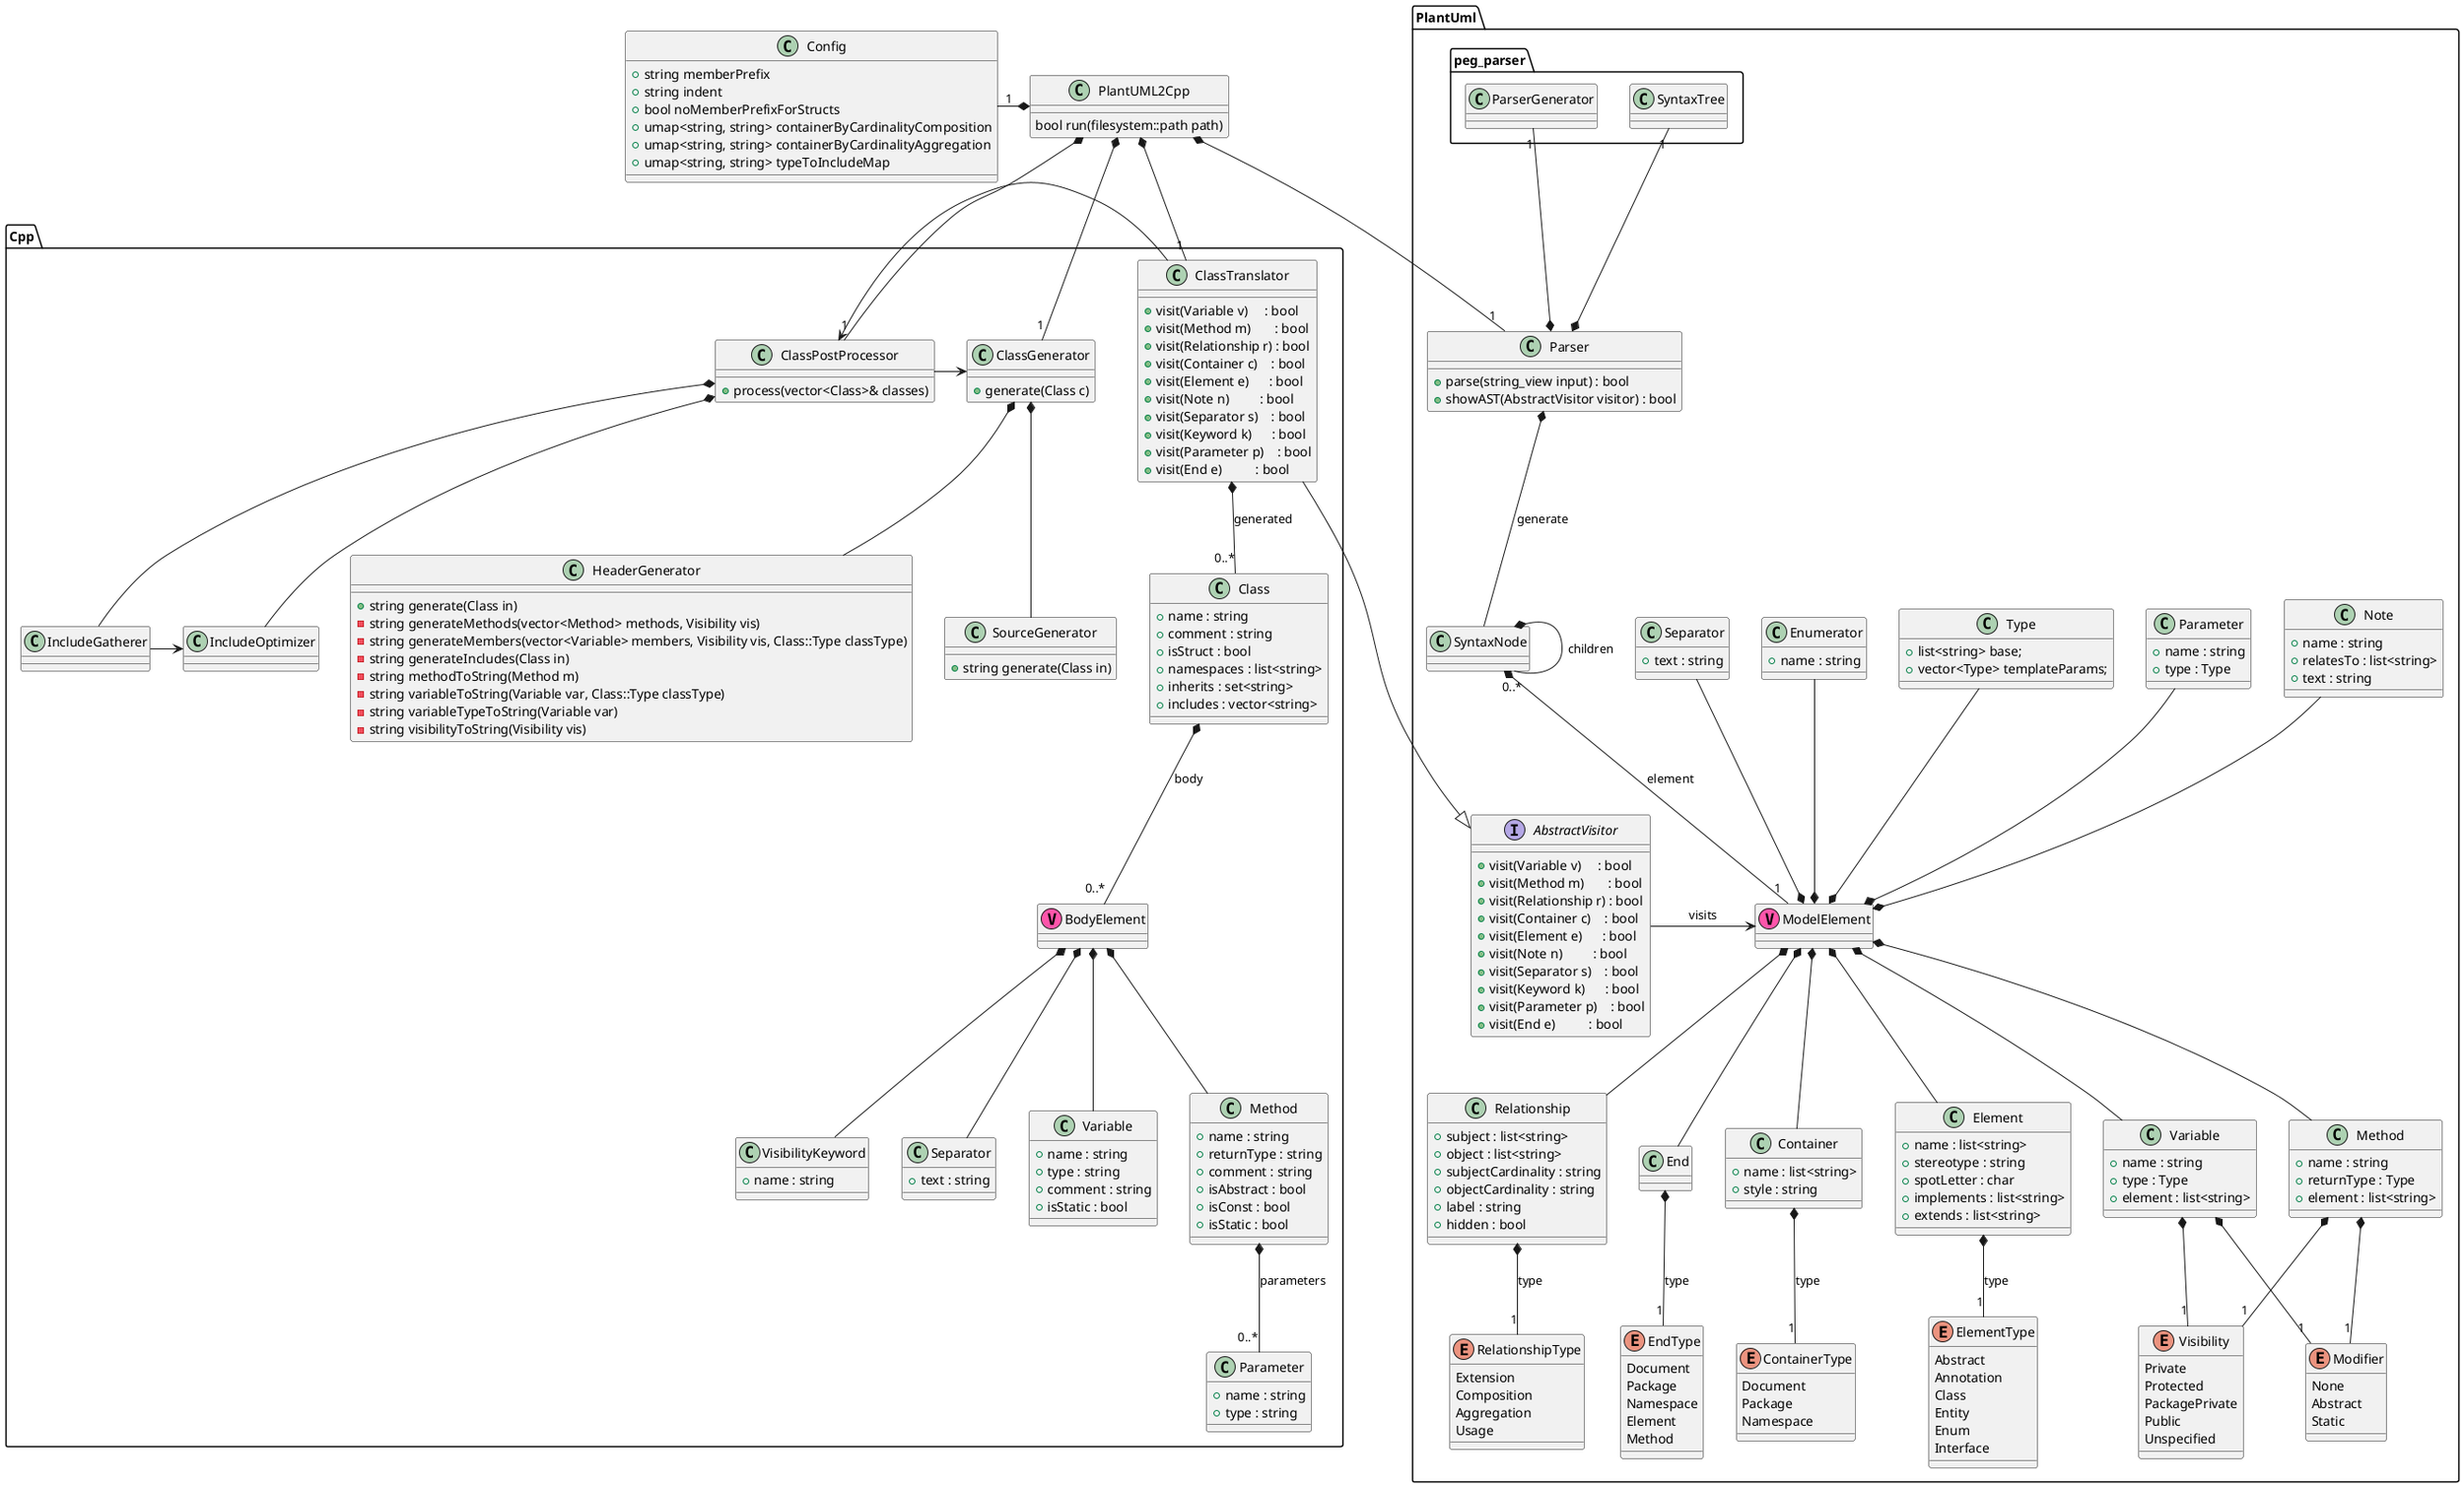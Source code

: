 @startuml PlantUML2Cpp

' set namespaceSeparator ::


class PlantUML2Cpp {
    bool run(filesystem::path path)
}

class Config {
    +string memberPrefix
    +string indent
    +bool noMemberPrefixForStructs
    +umap<string, string> containerByCardinalityComposition
    +umap<string, string> containerByCardinalityAggregation
    +umap<string, string> typeToIncludeMap
}

PlantUML2Cpp *-- "1" PlantUml.Parser
PlantUML2Cpp *-- "1" Cpp.ClassTranslator
PlantUML2Cpp *-- "1" Cpp.ClassPostProcessor
PlantUML2Cpp *-- "1" Cpp.ClassGenerator
PlantUML2Cpp *-left- "1" Config

namespace PlantUml {

    interface AbstractVisitor {
        +visit(Variable v)     : bool
        +visit(Method m)       : bool
        +visit(Relationship r) : bool
        +visit(Container c)    : bool
        +visit(Element e)      : bool
        +visit(Note n)         : bool
        +visit(Separator s)    : bool
        +visit(Keyword k)      : bool
        +visit(Parameter p)    : bool
        +visit(End e)          : bool
    }

    class Parser {
        +parse(string_view input) : bool
        +showAST(AbstractVisitor visitor) : bool
    }

    class ModelElement << (V,#FF55AA) >>

    class Container {
        +name : list<string>
        +style : string
    }
    enum ContainerType {
        Document
        Package
        Namespace
    }

    class Element {
        +name : list<string>
        +stereotype : string
        +spotLetter : char
        +implements : list<string>
        +extends : list<string>
    }
    enum ElementType {
        Abstract
        Annotation
        Class
        Entity
        Enum
        Interface
    }

    class Variable {
        +name : string
        +type : Type
        +element : list<string>
    }
    class Method {
        +name : string
        +returnType : Type
        +element : list<string>
    }
    class Parameter {
        +name : string
        +type : Type
    }
    class Separator {
        +text : string
    }
    class Enumerator {
        +name : string
    }
    class Type
    {
        +list<string> base;
        +vector<Type> templateParams;
    }
    class Relationship {
        +subject : list<string> 
        +object : list<string> 
        +subjectCardinality : string 
        +objectCardinality : string 
        +label : string
        +hidden : bool
    }
    enum RelationshipType {
        Extension
        Composition
        Aggregation
        Usage
    }
    class Note {
        +name : string
        +relatesTo : list<string>
        +text : string
    }
    enum Visibility {
        Private
        Protected
        PackagePrivate
        Public
        Unspecified
    }
    enum Modifier {
        None
        Abstract 
        Static
    }
    class End
    enum EndType
    {
        Document
        Package
        Namespace
        Element
        Method
    }

    class SyntaxNode

    Parser *-- SyntaxNode : generate

    SyntaxNode *-- "0..*" SyntaxNode : children
    SyntaxNode *-- "1" ModelElement : element

    ModelElement *-up- Note
    ModelElement *-up- Separator
    ModelElement *-up- Enumerator
    ModelElement *-up- Parameter
    ModelElement *-up- Type
    ModelElement *-- Container
    ModelElement *-- Element
    ModelElement *-- Relationship
    ModelElement *-- Variable
    ModelElement *-- Method
    ModelElement *-- End

    Element *-- "1" ElementType : type
    Container *-- "1" ContainerType  : type
    Variable *-- "1" Visibility
    Variable *-- "1" Modifier
    Method *-- "1" Visibility
    Method *-- "1" Modifier
    End *-- "1" EndType : type
    Relationship *-- "1" RelationshipType : type

    AbstractVisitor -left-> ModelElement : visits

    Parser *-up- "1" peg_parser.SyntaxTree
    Parser *-up- "1" peg_parser.ParserGenerator
}

' TODO: go for Translator -> PostProcessor -> CodeGenerator

namespace Cpp {

    class ClassTranslator {
        +visit(Variable v)     : bool
        +visit(Method m)       : bool
        +visit(Relationship r) : bool
        +visit(Container c)    : bool
        +visit(Element e)      : bool
        +visit(Note n)         : bool
        +visit(Separator s)    : bool
        +visit(Keyword k)      : bool
        +visit(Parameter p)    : bool
        +visit(End e)          : bool
    }
    ClassTranslator --|> PlantUml.AbstractVisitor

    class ClassPostProcessor {
        +process(vector<Class>& classes)
    }

    class IncludeGatherer
    class IncludeOptimizer

    ClassPostProcessor *-- IncludeGatherer
    ClassPostProcessor *-- IncludeOptimizer
    IncludeOptimizer <- IncludeGatherer

    class ClassGenerator {
        +generate(Class c)
    }

    class HeaderGenerator {
        +string generate(Class in)
        -string generateMethods(vector<Method> methods, Visibility vis)
        -string generateMembers(vector<Variable> members, Visibility vis, Class::Type classType)
        -string generateIncludes(Class in)
        -string methodToString(Method m)
        -string variableToString(Variable var, Class::Type classType)
        -string variableTypeToString(Variable var)
        -string visibilityToString(Visibility vis)
    }

    class SourceGenerator {
        +string generate(Class in)
    }

    ClassGenerator *-- HeaderGenerator
    ClassGenerator *-- SourceGenerator

    class Class {
        +name : string
        +comment : string
        +isStruct : bool
        +namespaces : list<string>
        +inherits : set<string>
        +includes : vector<string>
    }
    class BodyElement << (V,#FF55AA) >>
    class VisibilityKeyword {
        +name : string
    }
    class Separator {
        +text : string
    }
    class Variable {
        +name : string
        +type : string
        +comment : string
        +isStatic : bool
    }
    class Method {
        +name : string
        +returnType : string
        +comment : string
        +isAbstract : bool
        +isConst : bool
        +isStatic : bool
    }
    class Parameter {
        +name : string
        +type : string
    }

    ' class Enum {
    '     +name  : string
    '     +namespaces : list<string>
    '     +comment : string
    ' }
    ' class Keyword {
    '     +name : string
    ' }

    
    ClassPostProcessor <- ClassTranslator
    ClassGenerator <- ClassPostProcessor

    Class *-- "0..*" BodyElement : body
    BodyElement *-- Method
    BodyElement *-- Variable
    BodyElement *-- VisibilityKeyword
    BodyElement *-- Separator
    Method *-- "0..*" Parameter : parameters

    ' Enum *-- Keyword

    ClassTranslator *-- "0..*" Class : generated
}

@enduml